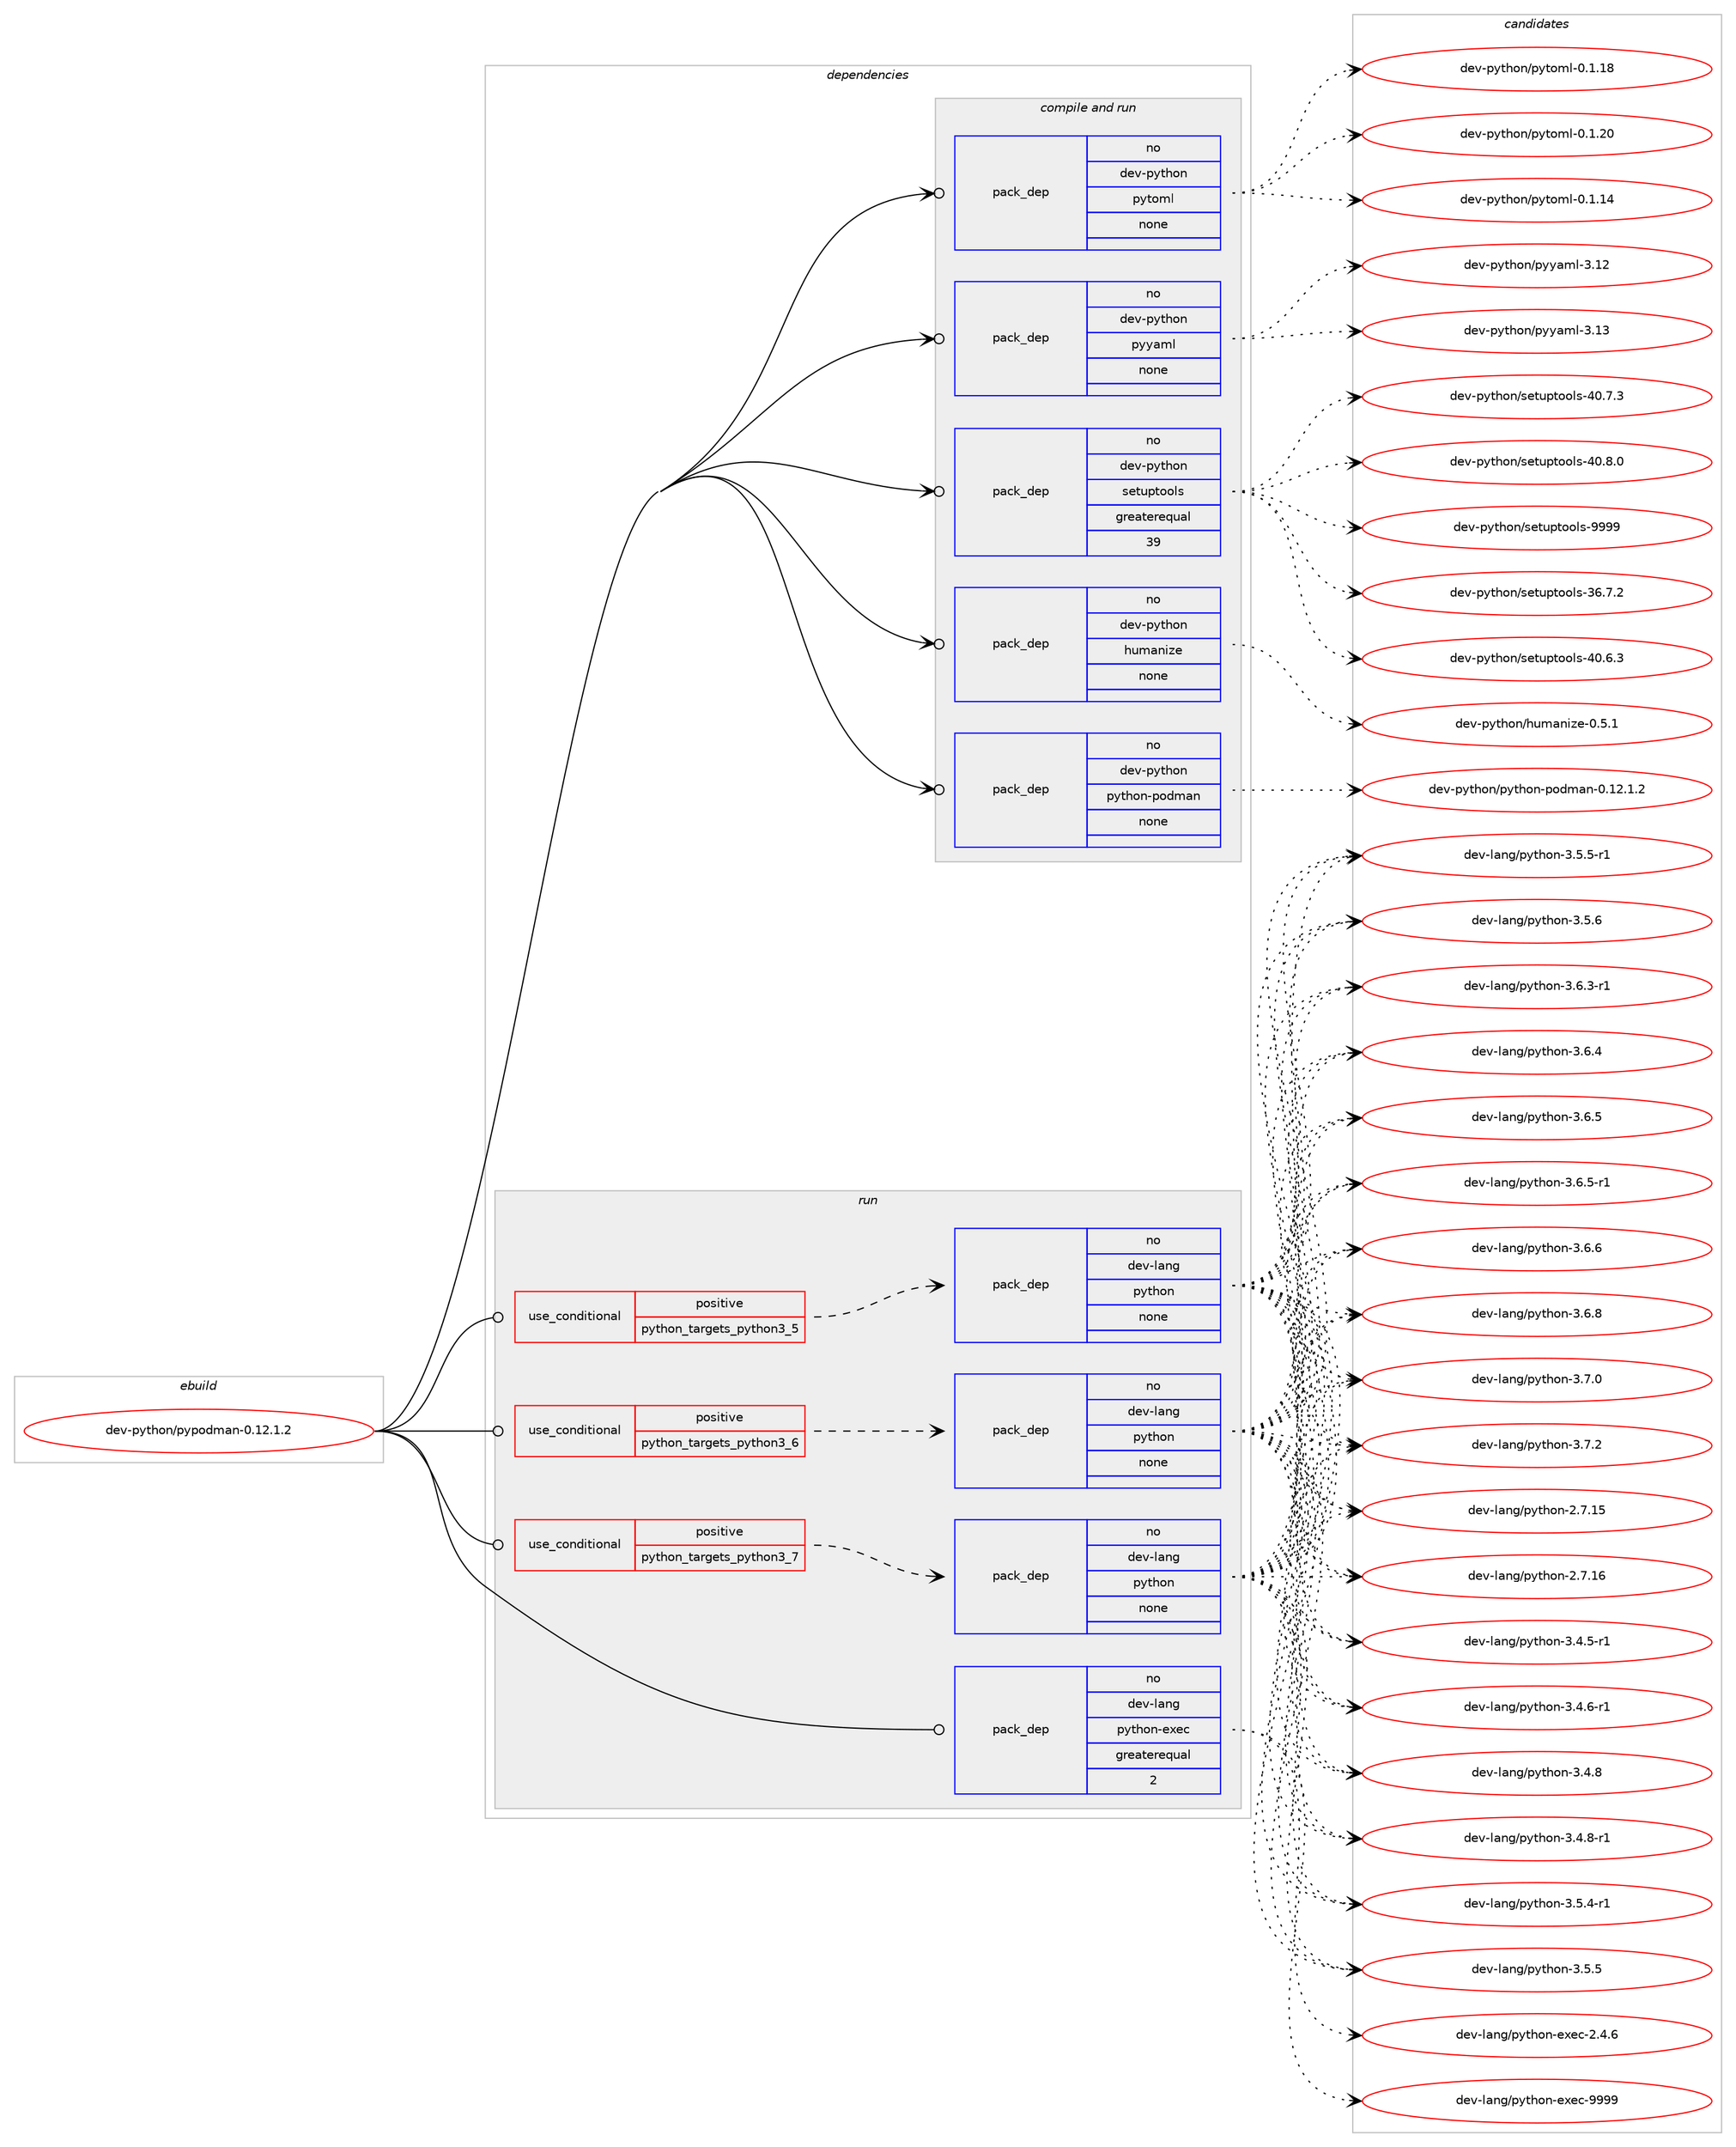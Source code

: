 digraph prolog {

# *************
# Graph options
# *************

newrank=true;
concentrate=true;
compound=true;
graph [rankdir=LR,fontname=Helvetica,fontsize=10,ranksep=1.5];#, ranksep=2.5, nodesep=0.2];
edge  [arrowhead=vee];
node  [fontname=Helvetica,fontsize=10];

# **********
# The ebuild
# **********

subgraph cluster_leftcol {
color=gray;
rank=same;
label=<<i>ebuild</i>>;
id [label="dev-python/pypodman-0.12.1.2", color=red, width=4, href="../dev-python/pypodman-0.12.1.2.svg"];
}

# ****************
# The dependencies
# ****************

subgraph cluster_midcol {
color=gray;
label=<<i>dependencies</i>>;
subgraph cluster_compile {
fillcolor="#eeeeee";
style=filled;
label=<<i>compile</i>>;
}
subgraph cluster_compileandrun {
fillcolor="#eeeeee";
style=filled;
label=<<i>compile and run</i>>;
subgraph pack1026491 {
dependency1431318 [label=<<TABLE BORDER="0" CELLBORDER="1" CELLSPACING="0" CELLPADDING="4" WIDTH="220"><TR><TD ROWSPAN="6" CELLPADDING="30">pack_dep</TD></TR><TR><TD WIDTH="110">no</TD></TR><TR><TD>dev-python</TD></TR><TR><TD>humanize</TD></TR><TR><TD>none</TD></TR><TR><TD></TD></TR></TABLE>>, shape=none, color=blue];
}
id:e -> dependency1431318:w [weight=20,style="solid",arrowhead="odotvee"];
subgraph pack1026492 {
dependency1431319 [label=<<TABLE BORDER="0" CELLBORDER="1" CELLSPACING="0" CELLPADDING="4" WIDTH="220"><TR><TD ROWSPAN="6" CELLPADDING="30">pack_dep</TD></TR><TR><TD WIDTH="110">no</TD></TR><TR><TD>dev-python</TD></TR><TR><TD>python-podman</TD></TR><TR><TD>none</TD></TR><TR><TD></TD></TR></TABLE>>, shape=none, color=blue];
}
id:e -> dependency1431319:w [weight=20,style="solid",arrowhead="odotvee"];
subgraph pack1026493 {
dependency1431320 [label=<<TABLE BORDER="0" CELLBORDER="1" CELLSPACING="0" CELLPADDING="4" WIDTH="220"><TR><TD ROWSPAN="6" CELLPADDING="30">pack_dep</TD></TR><TR><TD WIDTH="110">no</TD></TR><TR><TD>dev-python</TD></TR><TR><TD>pytoml</TD></TR><TR><TD>none</TD></TR><TR><TD></TD></TR></TABLE>>, shape=none, color=blue];
}
id:e -> dependency1431320:w [weight=20,style="solid",arrowhead="odotvee"];
subgraph pack1026494 {
dependency1431321 [label=<<TABLE BORDER="0" CELLBORDER="1" CELLSPACING="0" CELLPADDING="4" WIDTH="220"><TR><TD ROWSPAN="6" CELLPADDING="30">pack_dep</TD></TR><TR><TD WIDTH="110">no</TD></TR><TR><TD>dev-python</TD></TR><TR><TD>pyyaml</TD></TR><TR><TD>none</TD></TR><TR><TD></TD></TR></TABLE>>, shape=none, color=blue];
}
id:e -> dependency1431321:w [weight=20,style="solid",arrowhead="odotvee"];
subgraph pack1026495 {
dependency1431322 [label=<<TABLE BORDER="0" CELLBORDER="1" CELLSPACING="0" CELLPADDING="4" WIDTH="220"><TR><TD ROWSPAN="6" CELLPADDING="30">pack_dep</TD></TR><TR><TD WIDTH="110">no</TD></TR><TR><TD>dev-python</TD></TR><TR><TD>setuptools</TD></TR><TR><TD>greaterequal</TD></TR><TR><TD>39</TD></TR></TABLE>>, shape=none, color=blue];
}
id:e -> dependency1431322:w [weight=20,style="solid",arrowhead="odotvee"];
}
subgraph cluster_run {
fillcolor="#eeeeee";
style=filled;
label=<<i>run</i>>;
subgraph cond381503 {
dependency1431323 [label=<<TABLE BORDER="0" CELLBORDER="1" CELLSPACING="0" CELLPADDING="4"><TR><TD ROWSPAN="3" CELLPADDING="10">use_conditional</TD></TR><TR><TD>positive</TD></TR><TR><TD>python_targets_python3_5</TD></TR></TABLE>>, shape=none, color=red];
subgraph pack1026496 {
dependency1431324 [label=<<TABLE BORDER="0" CELLBORDER="1" CELLSPACING="0" CELLPADDING="4" WIDTH="220"><TR><TD ROWSPAN="6" CELLPADDING="30">pack_dep</TD></TR><TR><TD WIDTH="110">no</TD></TR><TR><TD>dev-lang</TD></TR><TR><TD>python</TD></TR><TR><TD>none</TD></TR><TR><TD></TD></TR></TABLE>>, shape=none, color=blue];
}
dependency1431323:e -> dependency1431324:w [weight=20,style="dashed",arrowhead="vee"];
}
id:e -> dependency1431323:w [weight=20,style="solid",arrowhead="odot"];
subgraph cond381504 {
dependency1431325 [label=<<TABLE BORDER="0" CELLBORDER="1" CELLSPACING="0" CELLPADDING="4"><TR><TD ROWSPAN="3" CELLPADDING="10">use_conditional</TD></TR><TR><TD>positive</TD></TR><TR><TD>python_targets_python3_6</TD></TR></TABLE>>, shape=none, color=red];
subgraph pack1026497 {
dependency1431326 [label=<<TABLE BORDER="0" CELLBORDER="1" CELLSPACING="0" CELLPADDING="4" WIDTH="220"><TR><TD ROWSPAN="6" CELLPADDING="30">pack_dep</TD></TR><TR><TD WIDTH="110">no</TD></TR><TR><TD>dev-lang</TD></TR><TR><TD>python</TD></TR><TR><TD>none</TD></TR><TR><TD></TD></TR></TABLE>>, shape=none, color=blue];
}
dependency1431325:e -> dependency1431326:w [weight=20,style="dashed",arrowhead="vee"];
}
id:e -> dependency1431325:w [weight=20,style="solid",arrowhead="odot"];
subgraph cond381505 {
dependency1431327 [label=<<TABLE BORDER="0" CELLBORDER="1" CELLSPACING="0" CELLPADDING="4"><TR><TD ROWSPAN="3" CELLPADDING="10">use_conditional</TD></TR><TR><TD>positive</TD></TR><TR><TD>python_targets_python3_7</TD></TR></TABLE>>, shape=none, color=red];
subgraph pack1026498 {
dependency1431328 [label=<<TABLE BORDER="0" CELLBORDER="1" CELLSPACING="0" CELLPADDING="4" WIDTH="220"><TR><TD ROWSPAN="6" CELLPADDING="30">pack_dep</TD></TR><TR><TD WIDTH="110">no</TD></TR><TR><TD>dev-lang</TD></TR><TR><TD>python</TD></TR><TR><TD>none</TD></TR><TR><TD></TD></TR></TABLE>>, shape=none, color=blue];
}
dependency1431327:e -> dependency1431328:w [weight=20,style="dashed",arrowhead="vee"];
}
id:e -> dependency1431327:w [weight=20,style="solid",arrowhead="odot"];
subgraph pack1026499 {
dependency1431329 [label=<<TABLE BORDER="0" CELLBORDER="1" CELLSPACING="0" CELLPADDING="4" WIDTH="220"><TR><TD ROWSPAN="6" CELLPADDING="30">pack_dep</TD></TR><TR><TD WIDTH="110">no</TD></TR><TR><TD>dev-lang</TD></TR><TR><TD>python-exec</TD></TR><TR><TD>greaterequal</TD></TR><TR><TD>2</TD></TR></TABLE>>, shape=none, color=blue];
}
id:e -> dependency1431329:w [weight=20,style="solid",arrowhead="odot"];
}
}

# **************
# The candidates
# **************

subgraph cluster_choices {
rank=same;
color=gray;
label=<<i>candidates</i>>;

subgraph choice1026491 {
color=black;
nodesep=1;
choice100101118451121211161041111104710411710997110105122101454846534649 [label="dev-python/humanize-0.5.1", color=red, width=4,href="../dev-python/humanize-0.5.1.svg"];
dependency1431318:e -> choice100101118451121211161041111104710411710997110105122101454846534649:w [style=dotted,weight="100"];
}
subgraph choice1026492 {
color=black;
nodesep=1;
choice10010111845112121116104111110471121211161041111104511211110010997110454846495046494650 [label="dev-python/python-podman-0.12.1.2", color=red, width=4,href="../dev-python/python-podman-0.12.1.2.svg"];
dependency1431319:e -> choice10010111845112121116104111110471121211161041111104511211110010997110454846495046494650:w [style=dotted,weight="100"];
}
subgraph choice1026493 {
color=black;
nodesep=1;
choice100101118451121211161041111104711212111611110910845484649464952 [label="dev-python/pytoml-0.1.14", color=red, width=4,href="../dev-python/pytoml-0.1.14.svg"];
choice100101118451121211161041111104711212111611110910845484649464956 [label="dev-python/pytoml-0.1.18", color=red, width=4,href="../dev-python/pytoml-0.1.18.svg"];
choice100101118451121211161041111104711212111611110910845484649465048 [label="dev-python/pytoml-0.1.20", color=red, width=4,href="../dev-python/pytoml-0.1.20.svg"];
dependency1431320:e -> choice100101118451121211161041111104711212111611110910845484649464952:w [style=dotted,weight="100"];
dependency1431320:e -> choice100101118451121211161041111104711212111611110910845484649464956:w [style=dotted,weight="100"];
dependency1431320:e -> choice100101118451121211161041111104711212111611110910845484649465048:w [style=dotted,weight="100"];
}
subgraph choice1026494 {
color=black;
nodesep=1;
choice1001011184511212111610411111047112121121971091084551464950 [label="dev-python/pyyaml-3.12", color=red, width=4,href="../dev-python/pyyaml-3.12.svg"];
choice1001011184511212111610411111047112121121971091084551464951 [label="dev-python/pyyaml-3.13", color=red, width=4,href="../dev-python/pyyaml-3.13.svg"];
dependency1431321:e -> choice1001011184511212111610411111047112121121971091084551464950:w [style=dotted,weight="100"];
dependency1431321:e -> choice1001011184511212111610411111047112121121971091084551464951:w [style=dotted,weight="100"];
}
subgraph choice1026495 {
color=black;
nodesep=1;
choice100101118451121211161041111104711510111611711211611111110811545515446554650 [label="dev-python/setuptools-36.7.2", color=red, width=4,href="../dev-python/setuptools-36.7.2.svg"];
choice100101118451121211161041111104711510111611711211611111110811545524846544651 [label="dev-python/setuptools-40.6.3", color=red, width=4,href="../dev-python/setuptools-40.6.3.svg"];
choice100101118451121211161041111104711510111611711211611111110811545524846554651 [label="dev-python/setuptools-40.7.3", color=red, width=4,href="../dev-python/setuptools-40.7.3.svg"];
choice100101118451121211161041111104711510111611711211611111110811545524846564648 [label="dev-python/setuptools-40.8.0", color=red, width=4,href="../dev-python/setuptools-40.8.0.svg"];
choice10010111845112121116104111110471151011161171121161111111081154557575757 [label="dev-python/setuptools-9999", color=red, width=4,href="../dev-python/setuptools-9999.svg"];
dependency1431322:e -> choice100101118451121211161041111104711510111611711211611111110811545515446554650:w [style=dotted,weight="100"];
dependency1431322:e -> choice100101118451121211161041111104711510111611711211611111110811545524846544651:w [style=dotted,weight="100"];
dependency1431322:e -> choice100101118451121211161041111104711510111611711211611111110811545524846554651:w [style=dotted,weight="100"];
dependency1431322:e -> choice100101118451121211161041111104711510111611711211611111110811545524846564648:w [style=dotted,weight="100"];
dependency1431322:e -> choice10010111845112121116104111110471151011161171121161111111081154557575757:w [style=dotted,weight="100"];
}
subgraph choice1026496 {
color=black;
nodesep=1;
choice10010111845108971101034711212111610411111045504655464953 [label="dev-lang/python-2.7.15", color=red, width=4,href="../dev-lang/python-2.7.15.svg"];
choice10010111845108971101034711212111610411111045504655464954 [label="dev-lang/python-2.7.16", color=red, width=4,href="../dev-lang/python-2.7.16.svg"];
choice1001011184510897110103471121211161041111104551465246534511449 [label="dev-lang/python-3.4.5-r1", color=red, width=4,href="../dev-lang/python-3.4.5-r1.svg"];
choice1001011184510897110103471121211161041111104551465246544511449 [label="dev-lang/python-3.4.6-r1", color=red, width=4,href="../dev-lang/python-3.4.6-r1.svg"];
choice100101118451089711010347112121116104111110455146524656 [label="dev-lang/python-3.4.8", color=red, width=4,href="../dev-lang/python-3.4.8.svg"];
choice1001011184510897110103471121211161041111104551465246564511449 [label="dev-lang/python-3.4.8-r1", color=red, width=4,href="../dev-lang/python-3.4.8-r1.svg"];
choice1001011184510897110103471121211161041111104551465346524511449 [label="dev-lang/python-3.5.4-r1", color=red, width=4,href="../dev-lang/python-3.5.4-r1.svg"];
choice100101118451089711010347112121116104111110455146534653 [label="dev-lang/python-3.5.5", color=red, width=4,href="../dev-lang/python-3.5.5.svg"];
choice1001011184510897110103471121211161041111104551465346534511449 [label="dev-lang/python-3.5.5-r1", color=red, width=4,href="../dev-lang/python-3.5.5-r1.svg"];
choice100101118451089711010347112121116104111110455146534654 [label="dev-lang/python-3.5.6", color=red, width=4,href="../dev-lang/python-3.5.6.svg"];
choice1001011184510897110103471121211161041111104551465446514511449 [label="dev-lang/python-3.6.3-r1", color=red, width=4,href="../dev-lang/python-3.6.3-r1.svg"];
choice100101118451089711010347112121116104111110455146544652 [label="dev-lang/python-3.6.4", color=red, width=4,href="../dev-lang/python-3.6.4.svg"];
choice100101118451089711010347112121116104111110455146544653 [label="dev-lang/python-3.6.5", color=red, width=4,href="../dev-lang/python-3.6.5.svg"];
choice1001011184510897110103471121211161041111104551465446534511449 [label="dev-lang/python-3.6.5-r1", color=red, width=4,href="../dev-lang/python-3.6.5-r1.svg"];
choice100101118451089711010347112121116104111110455146544654 [label="dev-lang/python-3.6.6", color=red, width=4,href="../dev-lang/python-3.6.6.svg"];
choice100101118451089711010347112121116104111110455146544656 [label="dev-lang/python-3.6.8", color=red, width=4,href="../dev-lang/python-3.6.8.svg"];
choice100101118451089711010347112121116104111110455146554648 [label="dev-lang/python-3.7.0", color=red, width=4,href="../dev-lang/python-3.7.0.svg"];
choice100101118451089711010347112121116104111110455146554650 [label="dev-lang/python-3.7.2", color=red, width=4,href="../dev-lang/python-3.7.2.svg"];
dependency1431324:e -> choice10010111845108971101034711212111610411111045504655464953:w [style=dotted,weight="100"];
dependency1431324:e -> choice10010111845108971101034711212111610411111045504655464954:w [style=dotted,weight="100"];
dependency1431324:e -> choice1001011184510897110103471121211161041111104551465246534511449:w [style=dotted,weight="100"];
dependency1431324:e -> choice1001011184510897110103471121211161041111104551465246544511449:w [style=dotted,weight="100"];
dependency1431324:e -> choice100101118451089711010347112121116104111110455146524656:w [style=dotted,weight="100"];
dependency1431324:e -> choice1001011184510897110103471121211161041111104551465246564511449:w [style=dotted,weight="100"];
dependency1431324:e -> choice1001011184510897110103471121211161041111104551465346524511449:w [style=dotted,weight="100"];
dependency1431324:e -> choice100101118451089711010347112121116104111110455146534653:w [style=dotted,weight="100"];
dependency1431324:e -> choice1001011184510897110103471121211161041111104551465346534511449:w [style=dotted,weight="100"];
dependency1431324:e -> choice100101118451089711010347112121116104111110455146534654:w [style=dotted,weight="100"];
dependency1431324:e -> choice1001011184510897110103471121211161041111104551465446514511449:w [style=dotted,weight="100"];
dependency1431324:e -> choice100101118451089711010347112121116104111110455146544652:w [style=dotted,weight="100"];
dependency1431324:e -> choice100101118451089711010347112121116104111110455146544653:w [style=dotted,weight="100"];
dependency1431324:e -> choice1001011184510897110103471121211161041111104551465446534511449:w [style=dotted,weight="100"];
dependency1431324:e -> choice100101118451089711010347112121116104111110455146544654:w [style=dotted,weight="100"];
dependency1431324:e -> choice100101118451089711010347112121116104111110455146544656:w [style=dotted,weight="100"];
dependency1431324:e -> choice100101118451089711010347112121116104111110455146554648:w [style=dotted,weight="100"];
dependency1431324:e -> choice100101118451089711010347112121116104111110455146554650:w [style=dotted,weight="100"];
}
subgraph choice1026497 {
color=black;
nodesep=1;
choice10010111845108971101034711212111610411111045504655464953 [label="dev-lang/python-2.7.15", color=red, width=4,href="../dev-lang/python-2.7.15.svg"];
choice10010111845108971101034711212111610411111045504655464954 [label="dev-lang/python-2.7.16", color=red, width=4,href="../dev-lang/python-2.7.16.svg"];
choice1001011184510897110103471121211161041111104551465246534511449 [label="dev-lang/python-3.4.5-r1", color=red, width=4,href="../dev-lang/python-3.4.5-r1.svg"];
choice1001011184510897110103471121211161041111104551465246544511449 [label="dev-lang/python-3.4.6-r1", color=red, width=4,href="../dev-lang/python-3.4.6-r1.svg"];
choice100101118451089711010347112121116104111110455146524656 [label="dev-lang/python-3.4.8", color=red, width=4,href="../dev-lang/python-3.4.8.svg"];
choice1001011184510897110103471121211161041111104551465246564511449 [label="dev-lang/python-3.4.8-r1", color=red, width=4,href="../dev-lang/python-3.4.8-r1.svg"];
choice1001011184510897110103471121211161041111104551465346524511449 [label="dev-lang/python-3.5.4-r1", color=red, width=4,href="../dev-lang/python-3.5.4-r1.svg"];
choice100101118451089711010347112121116104111110455146534653 [label="dev-lang/python-3.5.5", color=red, width=4,href="../dev-lang/python-3.5.5.svg"];
choice1001011184510897110103471121211161041111104551465346534511449 [label="dev-lang/python-3.5.5-r1", color=red, width=4,href="../dev-lang/python-3.5.5-r1.svg"];
choice100101118451089711010347112121116104111110455146534654 [label="dev-lang/python-3.5.6", color=red, width=4,href="../dev-lang/python-3.5.6.svg"];
choice1001011184510897110103471121211161041111104551465446514511449 [label="dev-lang/python-3.6.3-r1", color=red, width=4,href="../dev-lang/python-3.6.3-r1.svg"];
choice100101118451089711010347112121116104111110455146544652 [label="dev-lang/python-3.6.4", color=red, width=4,href="../dev-lang/python-3.6.4.svg"];
choice100101118451089711010347112121116104111110455146544653 [label="dev-lang/python-3.6.5", color=red, width=4,href="../dev-lang/python-3.6.5.svg"];
choice1001011184510897110103471121211161041111104551465446534511449 [label="dev-lang/python-3.6.5-r1", color=red, width=4,href="../dev-lang/python-3.6.5-r1.svg"];
choice100101118451089711010347112121116104111110455146544654 [label="dev-lang/python-3.6.6", color=red, width=4,href="../dev-lang/python-3.6.6.svg"];
choice100101118451089711010347112121116104111110455146544656 [label="dev-lang/python-3.6.8", color=red, width=4,href="../dev-lang/python-3.6.8.svg"];
choice100101118451089711010347112121116104111110455146554648 [label="dev-lang/python-3.7.0", color=red, width=4,href="../dev-lang/python-3.7.0.svg"];
choice100101118451089711010347112121116104111110455146554650 [label="dev-lang/python-3.7.2", color=red, width=4,href="../dev-lang/python-3.7.2.svg"];
dependency1431326:e -> choice10010111845108971101034711212111610411111045504655464953:w [style=dotted,weight="100"];
dependency1431326:e -> choice10010111845108971101034711212111610411111045504655464954:w [style=dotted,weight="100"];
dependency1431326:e -> choice1001011184510897110103471121211161041111104551465246534511449:w [style=dotted,weight="100"];
dependency1431326:e -> choice1001011184510897110103471121211161041111104551465246544511449:w [style=dotted,weight="100"];
dependency1431326:e -> choice100101118451089711010347112121116104111110455146524656:w [style=dotted,weight="100"];
dependency1431326:e -> choice1001011184510897110103471121211161041111104551465246564511449:w [style=dotted,weight="100"];
dependency1431326:e -> choice1001011184510897110103471121211161041111104551465346524511449:w [style=dotted,weight="100"];
dependency1431326:e -> choice100101118451089711010347112121116104111110455146534653:w [style=dotted,weight="100"];
dependency1431326:e -> choice1001011184510897110103471121211161041111104551465346534511449:w [style=dotted,weight="100"];
dependency1431326:e -> choice100101118451089711010347112121116104111110455146534654:w [style=dotted,weight="100"];
dependency1431326:e -> choice1001011184510897110103471121211161041111104551465446514511449:w [style=dotted,weight="100"];
dependency1431326:e -> choice100101118451089711010347112121116104111110455146544652:w [style=dotted,weight="100"];
dependency1431326:e -> choice100101118451089711010347112121116104111110455146544653:w [style=dotted,weight="100"];
dependency1431326:e -> choice1001011184510897110103471121211161041111104551465446534511449:w [style=dotted,weight="100"];
dependency1431326:e -> choice100101118451089711010347112121116104111110455146544654:w [style=dotted,weight="100"];
dependency1431326:e -> choice100101118451089711010347112121116104111110455146544656:w [style=dotted,weight="100"];
dependency1431326:e -> choice100101118451089711010347112121116104111110455146554648:w [style=dotted,weight="100"];
dependency1431326:e -> choice100101118451089711010347112121116104111110455146554650:w [style=dotted,weight="100"];
}
subgraph choice1026498 {
color=black;
nodesep=1;
choice10010111845108971101034711212111610411111045504655464953 [label="dev-lang/python-2.7.15", color=red, width=4,href="../dev-lang/python-2.7.15.svg"];
choice10010111845108971101034711212111610411111045504655464954 [label="dev-lang/python-2.7.16", color=red, width=4,href="../dev-lang/python-2.7.16.svg"];
choice1001011184510897110103471121211161041111104551465246534511449 [label="dev-lang/python-3.4.5-r1", color=red, width=4,href="../dev-lang/python-3.4.5-r1.svg"];
choice1001011184510897110103471121211161041111104551465246544511449 [label="dev-lang/python-3.4.6-r1", color=red, width=4,href="../dev-lang/python-3.4.6-r1.svg"];
choice100101118451089711010347112121116104111110455146524656 [label="dev-lang/python-3.4.8", color=red, width=4,href="../dev-lang/python-3.4.8.svg"];
choice1001011184510897110103471121211161041111104551465246564511449 [label="dev-lang/python-3.4.8-r1", color=red, width=4,href="../dev-lang/python-3.4.8-r1.svg"];
choice1001011184510897110103471121211161041111104551465346524511449 [label="dev-lang/python-3.5.4-r1", color=red, width=4,href="../dev-lang/python-3.5.4-r1.svg"];
choice100101118451089711010347112121116104111110455146534653 [label="dev-lang/python-3.5.5", color=red, width=4,href="../dev-lang/python-3.5.5.svg"];
choice1001011184510897110103471121211161041111104551465346534511449 [label="dev-lang/python-3.5.5-r1", color=red, width=4,href="../dev-lang/python-3.5.5-r1.svg"];
choice100101118451089711010347112121116104111110455146534654 [label="dev-lang/python-3.5.6", color=red, width=4,href="../dev-lang/python-3.5.6.svg"];
choice1001011184510897110103471121211161041111104551465446514511449 [label="dev-lang/python-3.6.3-r1", color=red, width=4,href="../dev-lang/python-3.6.3-r1.svg"];
choice100101118451089711010347112121116104111110455146544652 [label="dev-lang/python-3.6.4", color=red, width=4,href="../dev-lang/python-3.6.4.svg"];
choice100101118451089711010347112121116104111110455146544653 [label="dev-lang/python-3.6.5", color=red, width=4,href="../dev-lang/python-3.6.5.svg"];
choice1001011184510897110103471121211161041111104551465446534511449 [label="dev-lang/python-3.6.5-r1", color=red, width=4,href="../dev-lang/python-3.6.5-r1.svg"];
choice100101118451089711010347112121116104111110455146544654 [label="dev-lang/python-3.6.6", color=red, width=4,href="../dev-lang/python-3.6.6.svg"];
choice100101118451089711010347112121116104111110455146544656 [label="dev-lang/python-3.6.8", color=red, width=4,href="../dev-lang/python-3.6.8.svg"];
choice100101118451089711010347112121116104111110455146554648 [label="dev-lang/python-3.7.0", color=red, width=4,href="../dev-lang/python-3.7.0.svg"];
choice100101118451089711010347112121116104111110455146554650 [label="dev-lang/python-3.7.2", color=red, width=4,href="../dev-lang/python-3.7.2.svg"];
dependency1431328:e -> choice10010111845108971101034711212111610411111045504655464953:w [style=dotted,weight="100"];
dependency1431328:e -> choice10010111845108971101034711212111610411111045504655464954:w [style=dotted,weight="100"];
dependency1431328:e -> choice1001011184510897110103471121211161041111104551465246534511449:w [style=dotted,weight="100"];
dependency1431328:e -> choice1001011184510897110103471121211161041111104551465246544511449:w [style=dotted,weight="100"];
dependency1431328:e -> choice100101118451089711010347112121116104111110455146524656:w [style=dotted,weight="100"];
dependency1431328:e -> choice1001011184510897110103471121211161041111104551465246564511449:w [style=dotted,weight="100"];
dependency1431328:e -> choice1001011184510897110103471121211161041111104551465346524511449:w [style=dotted,weight="100"];
dependency1431328:e -> choice100101118451089711010347112121116104111110455146534653:w [style=dotted,weight="100"];
dependency1431328:e -> choice1001011184510897110103471121211161041111104551465346534511449:w [style=dotted,weight="100"];
dependency1431328:e -> choice100101118451089711010347112121116104111110455146534654:w [style=dotted,weight="100"];
dependency1431328:e -> choice1001011184510897110103471121211161041111104551465446514511449:w [style=dotted,weight="100"];
dependency1431328:e -> choice100101118451089711010347112121116104111110455146544652:w [style=dotted,weight="100"];
dependency1431328:e -> choice100101118451089711010347112121116104111110455146544653:w [style=dotted,weight="100"];
dependency1431328:e -> choice1001011184510897110103471121211161041111104551465446534511449:w [style=dotted,weight="100"];
dependency1431328:e -> choice100101118451089711010347112121116104111110455146544654:w [style=dotted,weight="100"];
dependency1431328:e -> choice100101118451089711010347112121116104111110455146544656:w [style=dotted,weight="100"];
dependency1431328:e -> choice100101118451089711010347112121116104111110455146554648:w [style=dotted,weight="100"];
dependency1431328:e -> choice100101118451089711010347112121116104111110455146554650:w [style=dotted,weight="100"];
}
subgraph choice1026499 {
color=black;
nodesep=1;
choice1001011184510897110103471121211161041111104510112010199455046524654 [label="dev-lang/python-exec-2.4.6", color=red, width=4,href="../dev-lang/python-exec-2.4.6.svg"];
choice10010111845108971101034711212111610411111045101120101994557575757 [label="dev-lang/python-exec-9999", color=red, width=4,href="../dev-lang/python-exec-9999.svg"];
dependency1431329:e -> choice1001011184510897110103471121211161041111104510112010199455046524654:w [style=dotted,weight="100"];
dependency1431329:e -> choice10010111845108971101034711212111610411111045101120101994557575757:w [style=dotted,weight="100"];
}
}

}
